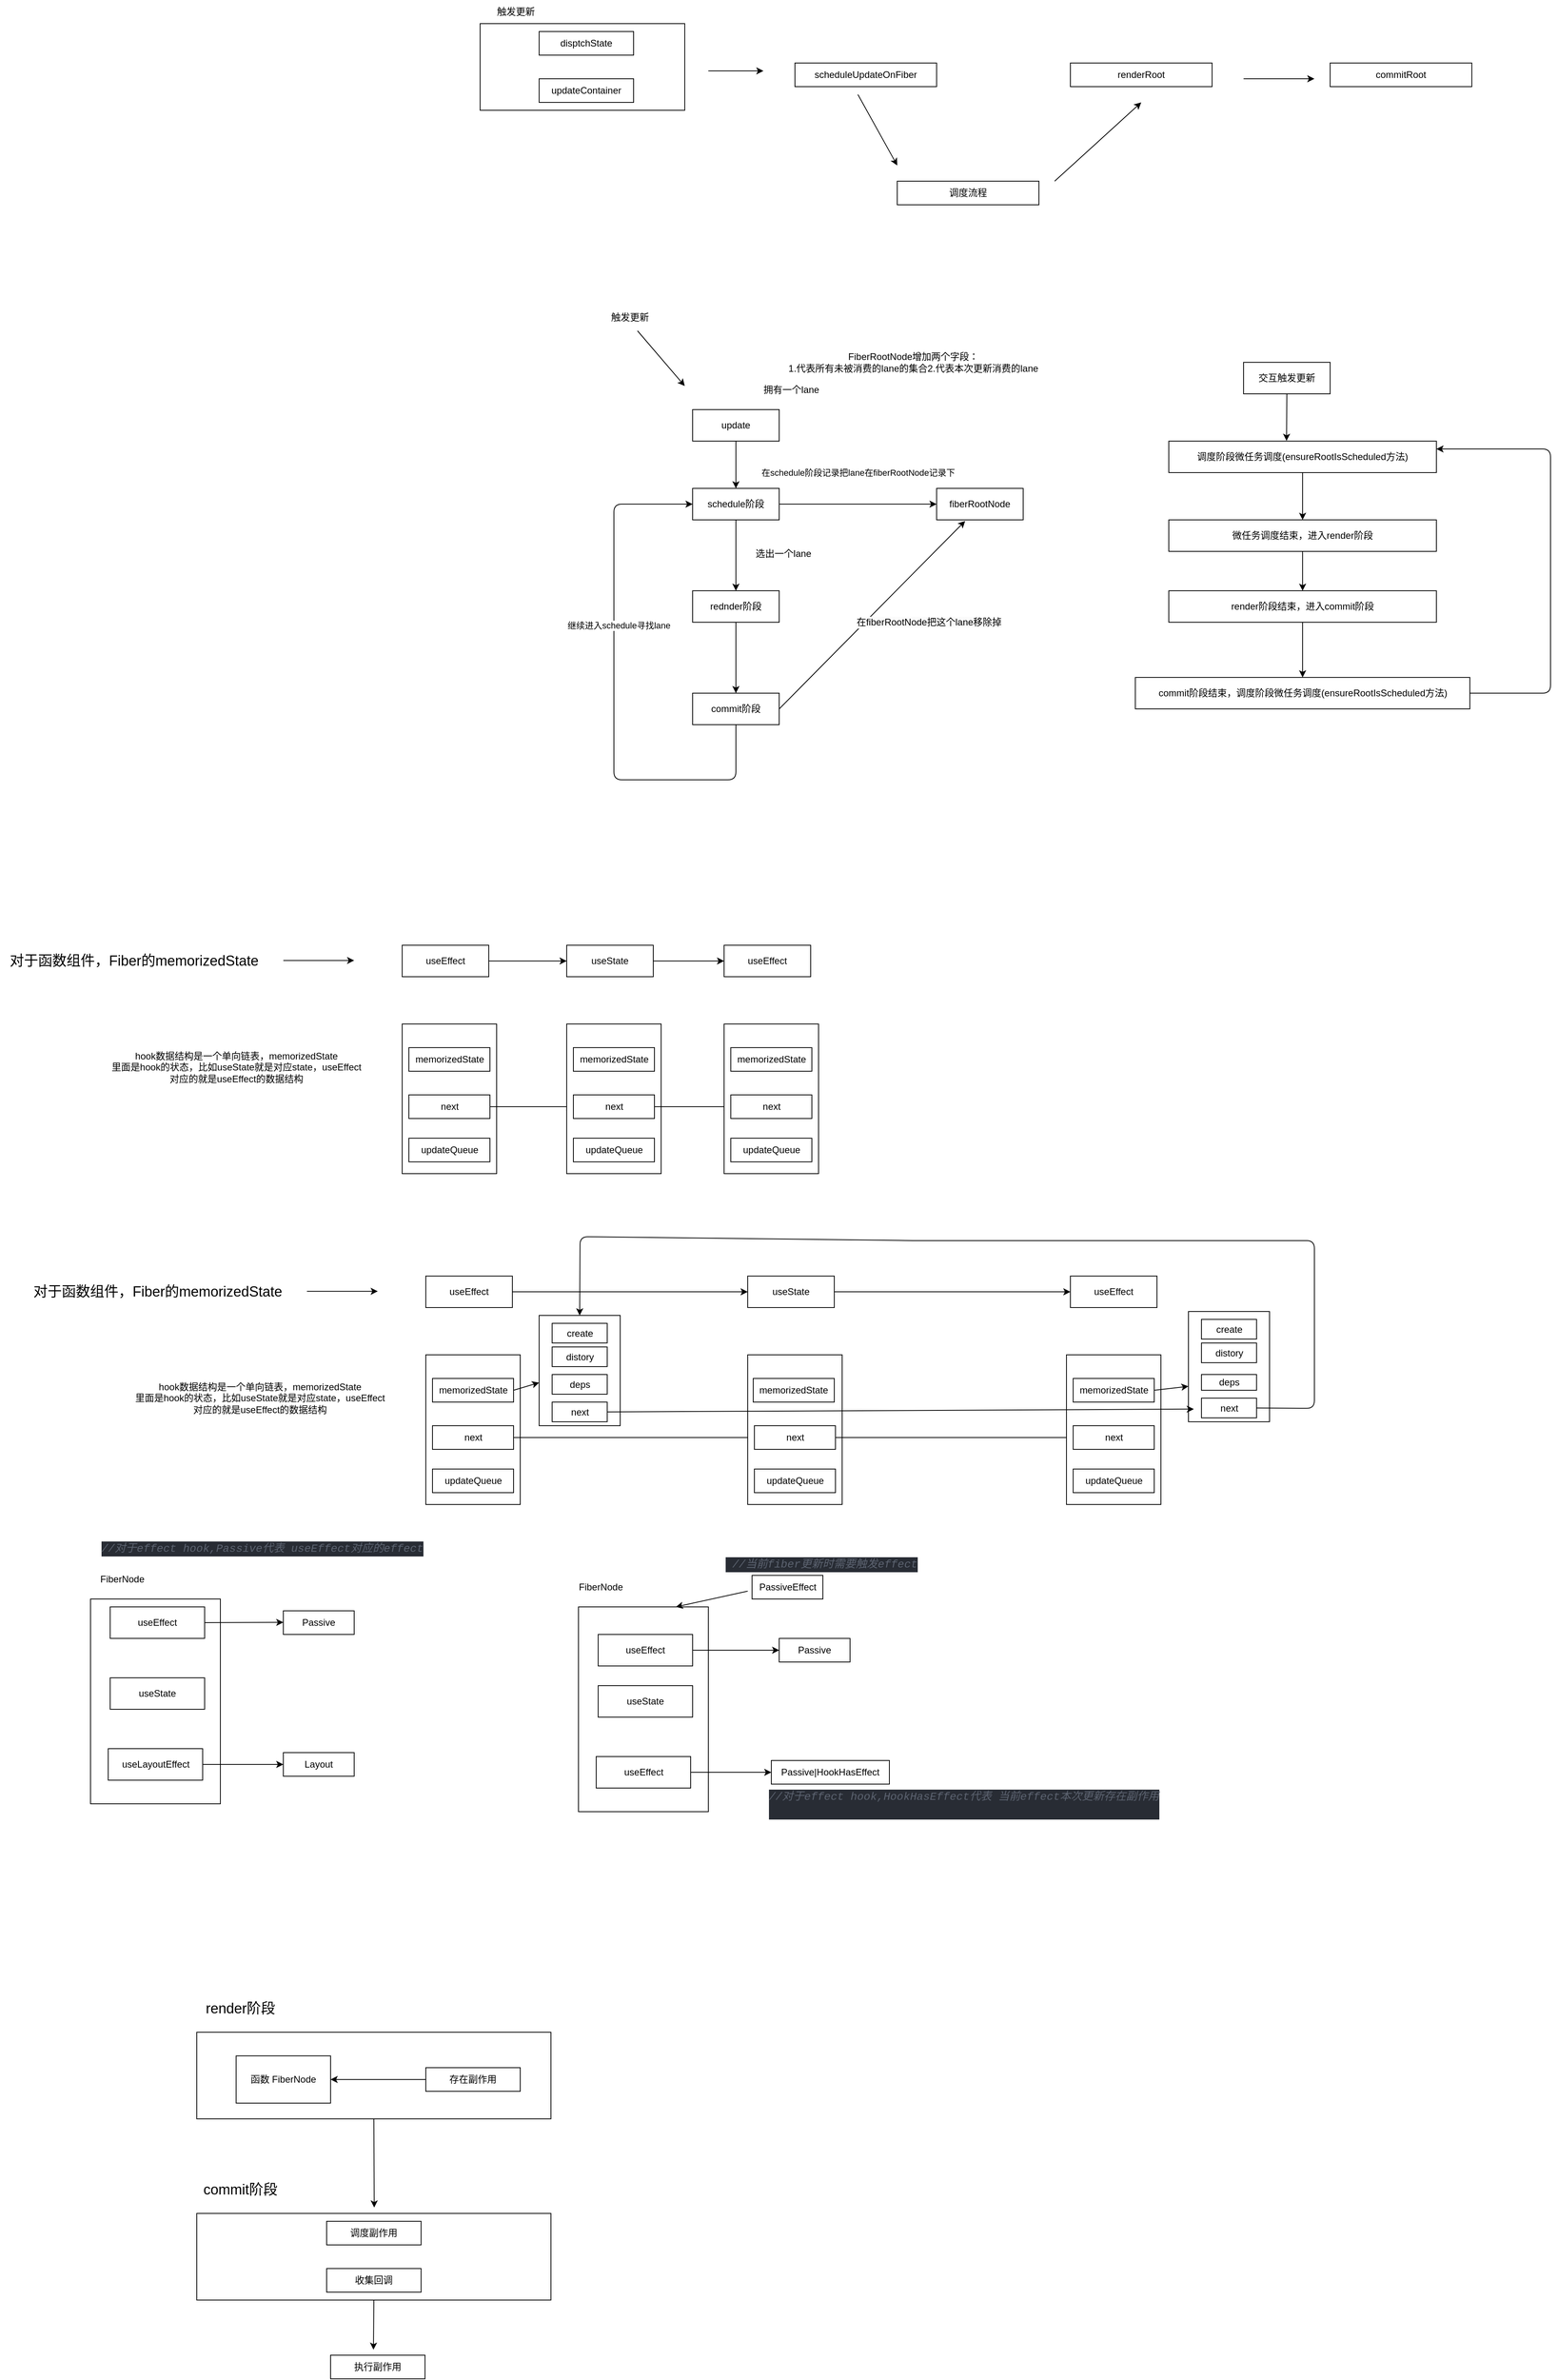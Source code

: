 <mxfile>
    <diagram id="1uE8trlZAon-ic28lA9g" name="Page-1">
        <mxGraphModel dx="774" dy="550" grid="1" gridSize="10" guides="1" tooltips="1" connect="1" arrows="1" fold="1" page="1" pageScale="1" pageWidth="10000" pageHeight="10000" math="0" shadow="0">
            <root>
                <mxCell id="0"/>
                <mxCell id="1" parent="0"/>
                <mxCell id="2" value="" style="rounded=0;whiteSpace=wrap;html=1;strokeColor=#000000;" parent="1" vertex="1">
                    <mxGeometry x="2460" y="220" width="260" height="110" as="geometry"/>
                </mxCell>
                <mxCell id="3" value="disptchState" style="rounded=0;whiteSpace=wrap;html=1;" parent="1" vertex="1">
                    <mxGeometry x="2535" y="230" width="120" height="30" as="geometry"/>
                </mxCell>
                <mxCell id="4" value="updateContainer" style="rounded=0;whiteSpace=wrap;html=1;" parent="1" vertex="1">
                    <mxGeometry x="2535" y="290" width="120" height="30" as="geometry"/>
                </mxCell>
                <mxCell id="9" value="触发更新" style="text;html=1;align=center;verticalAlign=middle;resizable=0;points=[];autosize=1;strokeColor=none;fillColor=none;" parent="1" vertex="1">
                    <mxGeometry x="2470" y="190" width="70" height="30" as="geometry"/>
                </mxCell>
                <mxCell id="10" value="renderRoot" style="rounded=0;whiteSpace=wrap;html=1;" parent="1" vertex="1">
                    <mxGeometry x="3210" y="270" width="180" height="30" as="geometry"/>
                </mxCell>
                <mxCell id="11" value="" style="endArrow=classic;html=1;" parent="1" edge="1">
                    <mxGeometry width="50" height="50" relative="1" as="geometry">
                        <mxPoint x="2750" y="280" as="sourcePoint"/>
                        <mxPoint x="2820" y="280" as="targetPoint"/>
                    </mxGeometry>
                </mxCell>
                <mxCell id="12" value="调度流程" style="rounded=0;whiteSpace=wrap;html=1;" parent="1" vertex="1">
                    <mxGeometry x="2990" y="420" width="180" height="30" as="geometry"/>
                </mxCell>
                <mxCell id="13" value="" style="endArrow=classic;html=1;" parent="1" edge="1">
                    <mxGeometry width="50" height="50" relative="1" as="geometry">
                        <mxPoint x="2940" y="310" as="sourcePoint"/>
                        <mxPoint x="2990" y="400" as="targetPoint"/>
                    </mxGeometry>
                </mxCell>
                <mxCell id="14" value="scheduleUpdateOnFiber" style="rounded=0;whiteSpace=wrap;html=1;" parent="1" vertex="1">
                    <mxGeometry x="2860" y="270" width="180" height="30" as="geometry"/>
                </mxCell>
                <mxCell id="15" value="" style="endArrow=classic;html=1;" parent="1" edge="1">
                    <mxGeometry width="50" height="50" relative="1" as="geometry">
                        <mxPoint x="3190" y="420" as="sourcePoint"/>
                        <mxPoint x="3300" y="320" as="targetPoint"/>
                    </mxGeometry>
                </mxCell>
                <mxCell id="16" value="commitRoot" style="rounded=0;whiteSpace=wrap;html=1;" parent="1" vertex="1">
                    <mxGeometry x="3540" y="270" width="180" height="30" as="geometry"/>
                </mxCell>
                <mxCell id="18" value="" style="endArrow=classic;html=1;" parent="1" edge="1">
                    <mxGeometry width="50" height="50" relative="1" as="geometry">
                        <mxPoint x="3430" y="290" as="sourcePoint"/>
                        <mxPoint x="3520" y="290" as="targetPoint"/>
                    </mxGeometry>
                </mxCell>
                <mxCell id="27" style="edgeStyle=none;html=1;exitX=1;exitY=0.5;exitDx=0;exitDy=0;entryX=0;entryY=0.5;entryDx=0;entryDy=0;" parent="1" source="19" target="26" edge="1">
                    <mxGeometry relative="1" as="geometry"/>
                </mxCell>
                <mxCell id="28" value="&lt;span style=&quot;color: rgb(0, 0, 0);&quot;&gt;在schedule阶段记录把lane在fiberRootNode记录下&lt;/span&gt;" style="edgeLabel;html=1;align=center;verticalAlign=middle;resizable=0;points=[];" parent="27" vertex="1" connectable="0">
                    <mxGeometry x="-0.222" y="5" relative="1" as="geometry">
                        <mxPoint x="22" y="-35" as="offset"/>
                    </mxGeometry>
                </mxCell>
                <mxCell id="30" style="edgeStyle=none;html=1;exitX=0.5;exitY=1;exitDx=0;exitDy=0;entryX=0.5;entryY=0;entryDx=0;entryDy=0;" parent="1" source="19" target="29" edge="1">
                    <mxGeometry relative="1" as="geometry"/>
                </mxCell>
                <mxCell id="19" value="schedule阶段" style="rounded=0;whiteSpace=wrap;html=1;" parent="1" vertex="1">
                    <mxGeometry x="2730" y="810" width="110" height="40" as="geometry"/>
                </mxCell>
                <mxCell id="20" value="" style="endArrow=classic;html=1;" parent="1" edge="1">
                    <mxGeometry width="50" height="50" relative="1" as="geometry">
                        <mxPoint x="2660" y="610" as="sourcePoint"/>
                        <mxPoint x="2720" y="680" as="targetPoint"/>
                    </mxGeometry>
                </mxCell>
                <mxCell id="21" value="触发更新" style="text;html=1;align=center;verticalAlign=middle;resizable=0;points=[];autosize=1;strokeColor=none;fillColor=none;" parent="1" vertex="1">
                    <mxGeometry x="2615" y="578" width="70" height="30" as="geometry"/>
                </mxCell>
                <mxCell id="22" value="拥有一个lane" style="text;html=1;align=center;verticalAlign=middle;resizable=0;points=[];autosize=1;strokeColor=none;fillColor=none;" parent="1" vertex="1">
                    <mxGeometry x="2810" y="670" width="90" height="30" as="geometry"/>
                </mxCell>
                <mxCell id="23" value="FiberRootNode增加两个字段：&lt;div&gt;1.代表所有未被消费的lane的集合&lt;span style=&quot;background-color: transparent;&quot;&gt;2.代表本次更新消费的lane&lt;/span&gt;&lt;/div&gt;" style="text;html=1;align=center;verticalAlign=middle;resizable=0;points=[];autosize=1;strokeColor=none;fillColor=none;" parent="1" vertex="1">
                    <mxGeometry x="2840" y="630" width="340" height="40" as="geometry"/>
                </mxCell>
                <mxCell id="25" style="edgeStyle=none;html=1;exitX=0.5;exitY=1;exitDx=0;exitDy=0;" parent="1" source="24" target="19" edge="1">
                    <mxGeometry relative="1" as="geometry"/>
                </mxCell>
                <mxCell id="24" value="update" style="rounded=0;whiteSpace=wrap;html=1;" parent="1" vertex="1">
                    <mxGeometry x="2730" y="710" width="110" height="40" as="geometry"/>
                </mxCell>
                <mxCell id="26" value="fiberRootNode" style="rounded=0;whiteSpace=wrap;html=1;" parent="1" vertex="1">
                    <mxGeometry x="3040" y="810" width="110" height="40" as="geometry"/>
                </mxCell>
                <mxCell id="34" style="edgeStyle=none;html=1;exitX=0.5;exitY=1;exitDx=0;exitDy=0;entryX=0.5;entryY=0;entryDx=0;entryDy=0;" parent="1" source="29" target="33" edge="1">
                    <mxGeometry relative="1" as="geometry"/>
                </mxCell>
                <mxCell id="29" value="rednder阶段" style="rounded=0;whiteSpace=wrap;html=1;" parent="1" vertex="1">
                    <mxGeometry x="2730" y="940" width="110" height="40" as="geometry"/>
                </mxCell>
                <mxCell id="32" value="选出一个lane" style="text;html=1;align=center;verticalAlign=middle;resizable=0;points=[];autosize=1;strokeColor=none;fillColor=none;" parent="1" vertex="1">
                    <mxGeometry x="2800" y="878" width="90" height="30" as="geometry"/>
                </mxCell>
                <mxCell id="44" style="edgeStyle=none;html=1;exitX=0.5;exitY=1;exitDx=0;exitDy=0;entryX=0;entryY=0.5;entryDx=0;entryDy=0;" parent="1" source="33" target="19" edge="1">
                    <mxGeometry relative="1" as="geometry">
                        <Array as="points">
                            <mxPoint x="2785" y="1180"/>
                            <mxPoint x="2630" y="1180"/>
                            <mxPoint x="2630" y="830"/>
                        </Array>
                    </mxGeometry>
                </mxCell>
                <mxCell id="45" value="继续进入schedule寻找lane" style="edgeLabel;html=1;align=center;verticalAlign=middle;resizable=0;points=[];" parent="44" vertex="1" connectable="0">
                    <mxGeometry x="0.249" y="-6" relative="1" as="geometry">
                        <mxPoint as="offset"/>
                    </mxGeometry>
                </mxCell>
                <mxCell id="33" value="commit阶段" style="rounded=0;whiteSpace=wrap;html=1;" parent="1" vertex="1">
                    <mxGeometry x="2730" y="1070" width="110" height="40" as="geometry"/>
                </mxCell>
                <mxCell id="36" style="edgeStyle=none;html=1;exitX=1;exitY=0.5;exitDx=0;exitDy=0;entryX=0.33;entryY=1.033;entryDx=0;entryDy=0;entryPerimeter=0;" parent="1" source="33" target="26" edge="1">
                    <mxGeometry relative="1" as="geometry"/>
                </mxCell>
                <mxCell id="43" value="&lt;span style=&quot;color: rgb(0, 0, 0); font-size: 12px; text-wrap-mode: wrap; background-color: rgb(251, 251, 251);&quot;&gt;在fiberRootNode把这个lane移除掉&lt;/span&gt;" style="edgeLabel;html=1;align=center;verticalAlign=middle;resizable=0;points=[];" parent="1" vertex="1" connectable="0">
                    <mxGeometry x="3030.002" y="980" as="geometry"/>
                </mxCell>
                <mxCell id="46" value="&lt;font style=&quot;font-size: 18px;&quot;&gt;对于函数组件，Fiber的memorizedState&lt;/font&gt;" style="text;html=1;align=center;verticalAlign=middle;resizable=0;points=[];autosize=1;strokeColor=none;fillColor=none;" parent="1" vertex="1">
                    <mxGeometry x="1850" y="1390" width="340" height="40" as="geometry"/>
                </mxCell>
                <mxCell id="47" value="" style="endArrow=classic;html=1;" parent="1" edge="1">
                    <mxGeometry width="50" height="50" relative="1" as="geometry">
                        <mxPoint x="2210" y="1409.33" as="sourcePoint"/>
                        <mxPoint x="2300" y="1409.33" as="targetPoint"/>
                    </mxGeometry>
                </mxCell>
                <mxCell id="50" style="edgeStyle=none;html=1;exitX=1;exitY=0.5;exitDx=0;exitDy=0;entryX=0;entryY=0.5;entryDx=0;entryDy=0;" parent="1" source="48" target="49" edge="1">
                    <mxGeometry relative="1" as="geometry"/>
                </mxCell>
                <mxCell id="48" value="useEffect" style="rounded=0;whiteSpace=wrap;html=1;" parent="1" vertex="1">
                    <mxGeometry x="2361" y="1390" width="110" height="40" as="geometry"/>
                </mxCell>
                <mxCell id="53" style="edgeStyle=none;html=1;exitX=1;exitY=0.5;exitDx=0;exitDy=0;" parent="1" source="49" target="51" edge="1">
                    <mxGeometry relative="1" as="geometry"/>
                </mxCell>
                <mxCell id="49" value="useState" style="rounded=0;whiteSpace=wrap;html=1;" parent="1" vertex="1">
                    <mxGeometry x="2570" y="1390" width="110" height="40" as="geometry"/>
                </mxCell>
                <mxCell id="51" value="useEffect" style="rounded=0;whiteSpace=wrap;html=1;" parent="1" vertex="1">
                    <mxGeometry x="2770" y="1390" width="110" height="40" as="geometry"/>
                </mxCell>
                <mxCell id="54" value="useEffect" style="rounded=0;whiteSpace=wrap;html=1;" parent="1" vertex="1">
                    <mxGeometry x="2366.5" y="1630" width="109" height="40" as="geometry"/>
                </mxCell>
                <mxCell id="55" value="" style="rounded=0;whiteSpace=wrap;html=1;" parent="1" vertex="1">
                    <mxGeometry x="2361" y="1490" width="120" height="190" as="geometry"/>
                </mxCell>
                <mxCell id="56" value="updateQueue" style="rounded=0;whiteSpace=wrap;html=1;" parent="1" vertex="1">
                    <mxGeometry x="2369.5" y="1635" width="103" height="30" as="geometry"/>
                </mxCell>
                <mxCell id="64" style="edgeStyle=none;html=1;exitX=1;exitY=0.5;exitDx=0;exitDy=0;entryX=0;entryY=0.5;entryDx=0;entryDy=0;" parent="1" source="57" target="62" edge="1">
                    <mxGeometry relative="1" as="geometry"/>
                </mxCell>
                <mxCell id="57" value="next" style="rounded=0;whiteSpace=wrap;html=1;" parent="1" vertex="1">
                    <mxGeometry x="2369.5" y="1580" width="103" height="30" as="geometry"/>
                </mxCell>
                <mxCell id="58" value="memorizedState" style="rounded=0;whiteSpace=wrap;html=1;" parent="1" vertex="1">
                    <mxGeometry x="2369.5" y="1520" width="103" height="30" as="geometry"/>
                </mxCell>
                <mxCell id="59" value="useEffect" style="rounded=0;whiteSpace=wrap;html=1;" parent="1" vertex="1">
                    <mxGeometry x="2575.5" y="1630" width="109" height="40" as="geometry"/>
                </mxCell>
                <mxCell id="60" value="" style="rounded=0;whiteSpace=wrap;html=1;" parent="1" vertex="1">
                    <mxGeometry x="2570" y="1490" width="120" height="190" as="geometry"/>
                </mxCell>
                <mxCell id="61" value="updateQueue" style="rounded=0;whiteSpace=wrap;html=1;" parent="1" vertex="1">
                    <mxGeometry x="2578.5" y="1635" width="103" height="30" as="geometry"/>
                </mxCell>
                <mxCell id="70" style="edgeStyle=none;html=1;exitX=1;exitY=0.5;exitDx=0;exitDy=0;" parent="1" source="62" target="68" edge="1">
                    <mxGeometry relative="1" as="geometry"/>
                </mxCell>
                <mxCell id="62" value="next" style="rounded=0;whiteSpace=wrap;html=1;" parent="1" vertex="1">
                    <mxGeometry x="2578.5" y="1580" width="103" height="30" as="geometry"/>
                </mxCell>
                <mxCell id="63" value="memorizedState" style="rounded=0;whiteSpace=wrap;html=1;" parent="1" vertex="1">
                    <mxGeometry x="2578.5" y="1520" width="103" height="30" as="geometry"/>
                </mxCell>
                <mxCell id="65" value="useEffect" style="rounded=0;whiteSpace=wrap;html=1;" parent="1" vertex="1">
                    <mxGeometry x="2775.5" y="1630" width="109" height="40" as="geometry"/>
                </mxCell>
                <mxCell id="66" value="" style="rounded=0;whiteSpace=wrap;html=1;" parent="1" vertex="1">
                    <mxGeometry x="2770" y="1490" width="120" height="190" as="geometry"/>
                </mxCell>
                <mxCell id="67" value="updateQueue" style="rounded=0;whiteSpace=wrap;html=1;" parent="1" vertex="1">
                    <mxGeometry x="2778.5" y="1635" width="103" height="30" as="geometry"/>
                </mxCell>
                <mxCell id="68" value="next" style="rounded=0;whiteSpace=wrap;html=1;" parent="1" vertex="1">
                    <mxGeometry x="2778.5" y="1580" width="103" height="30" as="geometry"/>
                </mxCell>
                <mxCell id="69" value="memorizedState" style="rounded=0;whiteSpace=wrap;html=1;" parent="1" vertex="1">
                    <mxGeometry x="2778.5" y="1520" width="103" height="30" as="geometry"/>
                </mxCell>
                <mxCell id="71" value="hook数据结构是一个单向链表，&lt;span style=&quot;color: rgb(0, 0, 0); text-wrap-mode: wrap;&quot;&gt;memorizedState&lt;/span&gt;&lt;div&gt;&lt;span style=&quot;color: rgb(0, 0, 0); text-wrap-mode: wrap;&quot;&gt;里面是hook的状态，比如useState就是对应state，useEffect&lt;/span&gt;&lt;/div&gt;&lt;div&gt;&lt;span style=&quot;color: rgb(0, 0, 0); text-wrap-mode: wrap;&quot;&gt;对应的就是useEffect的数据结构&lt;/span&gt;&lt;/div&gt;" style="text;html=1;align=center;verticalAlign=middle;resizable=0;points=[];autosize=1;strokeColor=none;fillColor=none;" parent="1" vertex="1">
                    <mxGeometry x="1980" y="1515" width="340" height="60" as="geometry"/>
                </mxCell>
                <mxCell id="72" value="&lt;font style=&quot;font-size: 18px;&quot;&gt;对于函数组件，Fiber的memorizedState&lt;/font&gt;" style="text;html=1;align=center;verticalAlign=middle;resizable=0;points=[];autosize=1;strokeColor=none;fillColor=none;" parent="1" vertex="1">
                    <mxGeometry x="1880" y="1810" width="340" height="40" as="geometry"/>
                </mxCell>
                <mxCell id="73" value="" style="endArrow=classic;html=1;" parent="1" edge="1">
                    <mxGeometry width="50" height="50" relative="1" as="geometry">
                        <mxPoint x="2240" y="1829.33" as="sourcePoint"/>
                        <mxPoint x="2330" y="1829.33" as="targetPoint"/>
                    </mxGeometry>
                </mxCell>
                <mxCell id="74" style="edgeStyle=none;html=1;exitX=1;exitY=0.5;exitDx=0;exitDy=0;entryX=0;entryY=0.5;entryDx=0;entryDy=0;" parent="1" source="75" target="77" edge="1">
                    <mxGeometry relative="1" as="geometry"/>
                </mxCell>
                <mxCell id="75" value="useEffect" style="rounded=0;whiteSpace=wrap;html=1;" parent="1" vertex="1">
                    <mxGeometry x="2391" y="1810" width="110" height="40" as="geometry"/>
                </mxCell>
                <mxCell id="76" style="edgeStyle=none;html=1;exitX=1;exitY=0.5;exitDx=0;exitDy=0;" parent="1" source="77" target="78" edge="1">
                    <mxGeometry relative="1" as="geometry">
                        <Array as="points">
                            <mxPoint x="3060" y="1830"/>
                        </Array>
                    </mxGeometry>
                </mxCell>
                <mxCell id="77" value="useState" style="rounded=0;whiteSpace=wrap;html=1;" parent="1" vertex="1">
                    <mxGeometry x="2800" y="1810" width="110" height="40" as="geometry"/>
                </mxCell>
                <mxCell id="78" value="useEffect" style="rounded=0;whiteSpace=wrap;html=1;" parent="1" vertex="1">
                    <mxGeometry x="3210" y="1810" width="110" height="40" as="geometry"/>
                </mxCell>
                <mxCell id="79" value="useEffect" style="rounded=0;whiteSpace=wrap;html=1;" parent="1" vertex="1">
                    <mxGeometry x="2396.5" y="2050" width="109" height="40" as="geometry"/>
                </mxCell>
                <mxCell id="80" value="" style="rounded=0;whiteSpace=wrap;html=1;" parent="1" vertex="1">
                    <mxGeometry x="2391" y="1910" width="120" height="190" as="geometry"/>
                </mxCell>
                <mxCell id="81" value="updateQueue" style="rounded=0;whiteSpace=wrap;html=1;" parent="1" vertex="1">
                    <mxGeometry x="2399.5" y="2055" width="103" height="30" as="geometry"/>
                </mxCell>
                <mxCell id="82" style="edgeStyle=none;html=1;exitX=1;exitY=0.5;exitDx=0;exitDy=0;entryX=0;entryY=0.5;entryDx=0;entryDy=0;" parent="1" source="83" target="89" edge="1">
                    <mxGeometry relative="1" as="geometry"/>
                </mxCell>
                <mxCell id="83" value="next" style="rounded=0;whiteSpace=wrap;html=1;" parent="1" vertex="1">
                    <mxGeometry x="2399.5" y="2000" width="103" height="30" as="geometry"/>
                </mxCell>
                <mxCell id="102" style="edgeStyle=none;html=1;exitX=1;exitY=0.5;exitDx=0;exitDy=0;" parent="1" source="84" target="97" edge="1">
                    <mxGeometry relative="1" as="geometry"/>
                </mxCell>
                <mxCell id="84" value="memorizedState" style="rounded=0;whiteSpace=wrap;html=1;" parent="1" vertex="1">
                    <mxGeometry x="2399.5" y="1940" width="103" height="30" as="geometry"/>
                </mxCell>
                <mxCell id="85" value="useEffect" style="rounded=0;whiteSpace=wrap;html=1;" parent="1" vertex="1">
                    <mxGeometry x="2805.5" y="2050" width="109" height="40" as="geometry"/>
                </mxCell>
                <mxCell id="86" value="" style="rounded=0;whiteSpace=wrap;html=1;" parent="1" vertex="1">
                    <mxGeometry x="2800" y="1910" width="120" height="190" as="geometry"/>
                </mxCell>
                <mxCell id="87" value="updateQueue" style="rounded=0;whiteSpace=wrap;html=1;" parent="1" vertex="1">
                    <mxGeometry x="2808.5" y="2055" width="103" height="30" as="geometry"/>
                </mxCell>
                <mxCell id="88" style="edgeStyle=none;html=1;exitX=1;exitY=0.5;exitDx=0;exitDy=0;" parent="1" source="89" target="94" edge="1">
                    <mxGeometry relative="1" as="geometry"/>
                </mxCell>
                <mxCell id="89" value="next" style="rounded=0;whiteSpace=wrap;html=1;" parent="1" vertex="1">
                    <mxGeometry x="2808.5" y="2000" width="103" height="30" as="geometry"/>
                </mxCell>
                <mxCell id="90" value="memorizedState" style="rounded=0;whiteSpace=wrap;html=1;" parent="1" vertex="1">
                    <mxGeometry x="2807" y="1940" width="103" height="30" as="geometry"/>
                </mxCell>
                <mxCell id="91" value="useEffect" style="rounded=0;whiteSpace=wrap;html=1;" parent="1" vertex="1">
                    <mxGeometry x="3210.5" y="2050" width="109" height="40" as="geometry"/>
                </mxCell>
                <mxCell id="92" value="" style="rounded=0;whiteSpace=wrap;html=1;" parent="1" vertex="1">
                    <mxGeometry x="3205" y="1910" width="120" height="190" as="geometry"/>
                </mxCell>
                <mxCell id="93" value="updateQueue" style="rounded=0;whiteSpace=wrap;html=1;" parent="1" vertex="1">
                    <mxGeometry x="3213.5" y="2055" width="103" height="30" as="geometry"/>
                </mxCell>
                <mxCell id="94" value="next" style="rounded=0;whiteSpace=wrap;html=1;" parent="1" vertex="1">
                    <mxGeometry x="3213.5" y="2000" width="103" height="30" as="geometry"/>
                </mxCell>
                <mxCell id="95" value="memorizedState" style="rounded=0;whiteSpace=wrap;html=1;" parent="1" vertex="1">
                    <mxGeometry x="3213.5" y="1940" width="103" height="30" as="geometry"/>
                </mxCell>
                <mxCell id="96" value="hook数据结构是一个单向链表，&lt;span style=&quot;color: rgb(0, 0, 0); text-wrap-mode: wrap;&quot;&gt;memorizedState&lt;/span&gt;&lt;div&gt;&lt;span style=&quot;color: rgb(0, 0, 0); text-wrap-mode: wrap;&quot;&gt;里面是hook的状态，比如useState就是对应state，useEffect&lt;/span&gt;&lt;/div&gt;&lt;div&gt;&lt;span style=&quot;color: rgb(0, 0, 0); text-wrap-mode: wrap;&quot;&gt;对应的就是useEffect的数据结构&lt;/span&gt;&lt;/div&gt;" style="text;html=1;align=center;verticalAlign=middle;resizable=0;points=[];autosize=1;strokeColor=none;fillColor=none;" parent="1" vertex="1">
                    <mxGeometry x="2010" y="1935" width="340" height="60" as="geometry"/>
                </mxCell>
                <mxCell id="97" value="" style="rounded=0;whiteSpace=wrap;html=1;" parent="1" vertex="1">
                    <mxGeometry x="2535" y="1860" width="103" height="140" as="geometry"/>
                </mxCell>
                <mxCell id="98" value="create" style="rounded=0;whiteSpace=wrap;html=1;" parent="1" vertex="1">
                    <mxGeometry x="2551.5" y="1870" width="70" height="25" as="geometry"/>
                </mxCell>
                <mxCell id="99" value="distory" style="rounded=0;whiteSpace=wrap;html=1;" parent="1" vertex="1">
                    <mxGeometry x="2551.5" y="1900" width="70" height="25" as="geometry"/>
                </mxCell>
                <mxCell id="100" value="deps" style="rounded=0;whiteSpace=wrap;html=1;" parent="1" vertex="1">
                    <mxGeometry x="2551.5" y="1935" width="70" height="25" as="geometry"/>
                </mxCell>
                <mxCell id="101" value="next" style="rounded=0;whiteSpace=wrap;html=1;" parent="1" vertex="1">
                    <mxGeometry x="2551.5" y="1970" width="70" height="25" as="geometry"/>
                </mxCell>
                <mxCell id="103" value="" style="rounded=0;whiteSpace=wrap;html=1;" parent="1" vertex="1">
                    <mxGeometry x="3360" y="1855" width="103" height="140" as="geometry"/>
                </mxCell>
                <mxCell id="104" value="create" style="rounded=0;whiteSpace=wrap;html=1;" parent="1" vertex="1">
                    <mxGeometry x="3376.5" y="1865" width="70" height="25" as="geometry"/>
                </mxCell>
                <mxCell id="105" value="distory" style="rounded=0;whiteSpace=wrap;html=1;" parent="1" vertex="1">
                    <mxGeometry x="3376.5" y="1895" width="70" height="25" as="geometry"/>
                </mxCell>
                <mxCell id="106" value="deps" style="rounded=0;whiteSpace=wrap;html=1;" parent="1" vertex="1">
                    <mxGeometry x="3376.5" y="1935" width="70" height="20" as="geometry"/>
                </mxCell>
                <mxCell id="110" style="edgeStyle=none;html=1;exitX=1;exitY=0.5;exitDx=0;exitDy=0;entryX=0.5;entryY=0;entryDx=0;entryDy=0;" parent="1" source="107" target="97" edge="1">
                    <mxGeometry relative="1" as="geometry">
                        <mxPoint x="3460" y="1961.25" as="sourcePoint"/>
                        <mxPoint x="3010" y="1855" as="targetPoint"/>
                        <Array as="points">
                            <mxPoint x="3520" y="1978"/>
                            <mxPoint x="3520" y="1765"/>
                            <mxPoint x="3010" y="1765"/>
                            <mxPoint x="2587" y="1760"/>
                        </Array>
                    </mxGeometry>
                </mxCell>
                <mxCell id="107" value="next" style="rounded=0;whiteSpace=wrap;html=1;" parent="1" vertex="1">
                    <mxGeometry x="3376.5" y="1965" width="70" height="25" as="geometry"/>
                </mxCell>
                <mxCell id="109" style="edgeStyle=none;html=1;exitX=1;exitY=0.5;exitDx=0;exitDy=0;entryX=0.066;entryY=0.885;entryDx=0;entryDy=0;entryPerimeter=0;" parent="1" source="101" target="103" edge="1">
                    <mxGeometry relative="1" as="geometry"/>
                </mxCell>
                <mxCell id="111" style="edgeStyle=none;html=1;exitX=1;exitY=0.5;exitDx=0;exitDy=0;" parent="1" source="95" edge="1">
                    <mxGeometry relative="1" as="geometry">
                        <mxPoint x="3360" y="1950" as="targetPoint"/>
                    </mxGeometry>
                </mxCell>
                <mxCell id="112" value="" style="whiteSpace=wrap;html=1;" parent="1" vertex="1">
                    <mxGeometry x="1965" y="2220" width="165" height="260" as="geometry"/>
                </mxCell>
                <mxCell id="113" value="FiberNode" style="text;html=1;align=center;verticalAlign=middle;resizable=0;points=[];autosize=1;strokeColor=none;fillColor=none;" parent="1" vertex="1">
                    <mxGeometry x="1965" y="2180" width="80" height="30" as="geometry"/>
                </mxCell>
                <mxCell id="118" style="edgeStyle=none;html=1;exitX=1;exitY=0.5;exitDx=0;exitDy=0;" parent="1" source="114" edge="1">
                    <mxGeometry relative="1" as="geometry">
                        <mxPoint x="2210" y="2249.652" as="targetPoint"/>
                    </mxGeometry>
                </mxCell>
                <mxCell id="114" value="useEffect" style="rounded=0;whiteSpace=wrap;html=1;" parent="1" vertex="1">
                    <mxGeometry x="1990" y="2230" width="120" height="40" as="geometry"/>
                </mxCell>
                <mxCell id="115" value="useState" style="rounded=0;whiteSpace=wrap;html=1;" parent="1" vertex="1">
                    <mxGeometry x="1990" y="2320" width="120" height="40" as="geometry"/>
                </mxCell>
                <mxCell id="121" style="edgeStyle=none;html=1;exitX=1;exitY=0.5;exitDx=0;exitDy=0;entryX=0;entryY=0.5;entryDx=0;entryDy=0;" parent="1" source="116" target="120" edge="1">
                    <mxGeometry relative="1" as="geometry"/>
                </mxCell>
                <mxCell id="116" value="useLayoutEffect" style="rounded=0;whiteSpace=wrap;html=1;" parent="1" vertex="1">
                    <mxGeometry x="1987.5" y="2410" width="120" height="40" as="geometry"/>
                </mxCell>
                <mxCell id="117" value="&lt;div style=&quot;color: #abb2bf;background-color: #282c34;font-family: Consolas, &#39;Courier New&#39;, monospace;font-weight: normal;font-size: 14px;line-height: 19px;white-space: pre;&quot;&gt;&lt;div&gt;&lt;span style=&quot;color: #5c6370;font-style: italic;&quot;&gt;//对于effect hook,Passive代表 useEffect对应的effect&lt;/span&gt;&lt;/div&gt;&lt;div&gt;&lt;span style=&quot;color: #c678dd;&quot;&gt;&lt;/span&gt;&lt;/div&gt;&lt;/div&gt;" style="text;whiteSpace=wrap;html=1;" parent="1" vertex="1">
                    <mxGeometry x="1976.5" y="2140" width="420" height="40" as="geometry"/>
                </mxCell>
                <mxCell id="119" value="Passive" style="whiteSpace=wrap;html=1;" parent="1" vertex="1">
                    <mxGeometry x="2210" y="2235" width="90" height="30" as="geometry"/>
                </mxCell>
                <mxCell id="120" value="Layout" style="whiteSpace=wrap;html=1;" parent="1" vertex="1">
                    <mxGeometry x="2210" y="2415" width="90" height="30" as="geometry"/>
                </mxCell>
                <mxCell id="122" value="" style="whiteSpace=wrap;html=1;" parent="1" vertex="1">
                    <mxGeometry x="2585" y="2230" width="165" height="260" as="geometry"/>
                </mxCell>
                <mxCell id="124" value="useEffect" style="rounded=0;whiteSpace=wrap;html=1;" parent="1" vertex="1">
                    <mxGeometry x="2610" y="2265" width="120" height="40" as="geometry"/>
                </mxCell>
                <mxCell id="125" value="useState" style="rounded=0;whiteSpace=wrap;html=1;" parent="1" vertex="1">
                    <mxGeometry x="2610" y="2330" width="120" height="40" as="geometry"/>
                </mxCell>
                <mxCell id="126" style="edgeStyle=none;html=1;exitX=1;exitY=0.5;exitDx=0;exitDy=0;entryX=0;entryY=0.5;entryDx=0;entryDy=0;" parent="1" source="127" target="129" edge="1">
                    <mxGeometry relative="1" as="geometry"/>
                </mxCell>
                <mxCell id="127" value="useEffect" style="rounded=0;whiteSpace=wrap;html=1;" parent="1" vertex="1">
                    <mxGeometry x="2607.5" y="2420" width="120" height="40" as="geometry"/>
                </mxCell>
                <mxCell id="129" value="&lt;span style=&quot;color: rgb(0, 0, 0);&quot;&gt;Passive|HookHasEffect&lt;/span&gt;" style="whiteSpace=wrap;html=1;" parent="1" vertex="1">
                    <mxGeometry x="2830" y="2425" width="150" height="30" as="geometry"/>
                </mxCell>
                <mxCell id="130" value="FiberNode" style="text;html=1;align=center;verticalAlign=middle;resizable=0;points=[];autosize=1;strokeColor=none;fillColor=none;" parent="1" vertex="1">
                    <mxGeometry x="2573" y="2190" width="80" height="30" as="geometry"/>
                </mxCell>
                <mxCell id="131" value="" style="edgeStyle=none;html=1;exitX=1;exitY=0.5;exitDx=0;exitDy=0;" parent="1" source="124" target="128" edge="1">
                    <mxGeometry relative="1" as="geometry">
                        <mxPoint x="2830" y="2259.652" as="targetPoint"/>
                        <mxPoint x="2730" y="2285" as="sourcePoint"/>
                    </mxGeometry>
                </mxCell>
                <mxCell id="128" value="Passive" style="whiteSpace=wrap;html=1;" parent="1" vertex="1">
                    <mxGeometry x="2840" y="2270" width="90" height="30" as="geometry"/>
                </mxCell>
                <mxCell id="132" value="" style="endArrow=classic;html=1;entryX=0.75;entryY=0;entryDx=0;entryDy=0;" parent="1" target="122" edge="1">
                    <mxGeometry width="50" height="50" relative="1" as="geometry">
                        <mxPoint x="2800" y="2210" as="sourcePoint"/>
                        <mxPoint x="2850" y="2160" as="targetPoint"/>
                    </mxGeometry>
                </mxCell>
                <mxCell id="133" value="PassiveEffect" style="whiteSpace=wrap;html=1;" parent="1" vertex="1">
                    <mxGeometry x="2805.5" y="2190" width="90" height="30" as="geometry"/>
                </mxCell>
                <mxCell id="135" value="&lt;div style=&quot;color: #abb2bf;background-color: #282c34;font-family: Consolas, &#39;Courier New&#39;, monospace;font-weight: normal;font-size: 14px;line-height: 19px;white-space: pre;&quot;&gt;&lt;div&gt;&lt;span style=&quot;color: #5c6370;font-style: italic;&quot;&gt;//对于effect hook,HookHasEffect代表 当前effect本次更新存在副作用&lt;/span&gt;&lt;/div&gt;&lt;br&gt;&lt;/div&gt;" style="text;whiteSpace=wrap;html=1;" parent="1" vertex="1">
                    <mxGeometry x="2825" y="2455" width="510" height="60" as="geometry"/>
                </mxCell>
                <mxCell id="136" value="&lt;div style=&quot;color: #abb2bf;background-color: #282c34;font-family: Consolas, &#39;Courier New&#39;, monospace;font-weight: normal;font-size: 14px;line-height: 19px;white-space: pre;&quot;&gt;&lt;div&gt;&lt;span style=&quot;color: #abb2bf;&quot;&gt;&amp;nbsp;&lt;/span&gt;&lt;span style=&quot;color: #5c6370;font-style: italic;&quot;&gt;//当前fiber更新时需要触发effect&lt;/span&gt;&lt;/div&gt;&lt;/div&gt;" style="text;whiteSpace=wrap;html=1;" parent="1" vertex="1">
                    <mxGeometry x="2770" y="2160" width="270" height="40" as="geometry"/>
                </mxCell>
                <mxCell id="137" value="" style="whiteSpace=wrap;html=1;" parent="1" vertex="1">
                    <mxGeometry x="2100" y="2770" width="450" height="110" as="geometry"/>
                </mxCell>
                <mxCell id="138" value="&lt;font style=&quot;font-size: 18px;&quot;&gt;render阶段&lt;/font&gt;" style="text;html=1;align=center;verticalAlign=middle;resizable=0;points=[];autosize=1;strokeColor=none;fillColor=none;" parent="1" vertex="1">
                    <mxGeometry x="2100" y="2720" width="110" height="40" as="geometry"/>
                </mxCell>
                <mxCell id="139" value="函数 FiberNode" style="rounded=0;whiteSpace=wrap;html=1;" parent="1" vertex="1">
                    <mxGeometry x="2150" y="2800" width="120" height="60" as="geometry"/>
                </mxCell>
                <mxCell id="141" style="edgeStyle=none;html=1;exitX=0;exitY=0.5;exitDx=0;exitDy=0;" parent="1" source="140" target="139" edge="1">
                    <mxGeometry relative="1" as="geometry"/>
                </mxCell>
                <mxCell id="140" value="存在副作用" style="rounded=0;whiteSpace=wrap;html=1;" parent="1" vertex="1">
                    <mxGeometry x="2391" y="2815" width="120" height="30" as="geometry"/>
                </mxCell>
                <mxCell id="142" value="" style="whiteSpace=wrap;html=1;" parent="1" vertex="1">
                    <mxGeometry x="2100" y="3000" width="450" height="110" as="geometry"/>
                </mxCell>
                <mxCell id="143" style="edgeStyle=none;html=1;exitX=0.5;exitY=1;exitDx=0;exitDy=0;entryX=0.501;entryY=-0.068;entryDx=0;entryDy=0;entryPerimeter=0;" parent="1" source="137" target="142" edge="1">
                    <mxGeometry relative="1" as="geometry"/>
                </mxCell>
                <mxCell id="144" value="&lt;font style=&quot;font-size: 18px;&quot;&gt;commit阶段&lt;/font&gt;" style="text;html=1;align=center;verticalAlign=middle;resizable=0;points=[];autosize=1;strokeColor=none;fillColor=none;" parent="1" vertex="1">
                    <mxGeometry x="2095" y="2950" width="120" height="40" as="geometry"/>
                </mxCell>
                <mxCell id="145" value="调度副作用" style="rounded=0;whiteSpace=wrap;html=1;" parent="1" vertex="1">
                    <mxGeometry x="2265" y="3010" width="120" height="30" as="geometry"/>
                </mxCell>
                <mxCell id="146" value="收集回调" style="rounded=0;whiteSpace=wrap;html=1;" parent="1" vertex="1">
                    <mxGeometry x="2265" y="3070" width="120" height="30" as="geometry"/>
                </mxCell>
                <mxCell id="147" value="执行副作用" style="rounded=0;whiteSpace=wrap;html=1;" parent="1" vertex="1">
                    <mxGeometry x="2270" y="3180" width="120" height="30" as="geometry"/>
                </mxCell>
                <mxCell id="149" style="edgeStyle=none;html=1;exitX=0.5;exitY=1;exitDx=0;exitDy=0;entryX=0.454;entryY=-0.232;entryDx=0;entryDy=0;entryPerimeter=0;" parent="1" source="142" target="147" edge="1">
                    <mxGeometry relative="1" as="geometry"/>
                </mxCell>
                <mxCell id="152" value="交互触发更新" style="rounded=0;whiteSpace=wrap;html=1;" vertex="1" parent="1">
                    <mxGeometry x="3430" y="650" width="110" height="40" as="geometry"/>
                </mxCell>
                <mxCell id="159" style="edgeStyle=none;html=1;exitX=0.5;exitY=1;exitDx=0;exitDy=0;entryX=0.5;entryY=0;entryDx=0;entryDy=0;" edge="1" parent="1" source="154" target="155">
                    <mxGeometry relative="1" as="geometry"/>
                </mxCell>
                <mxCell id="154" value="调度阶段微任务&lt;span style=&quot;font-family: monospace; font-size: 0px; text-align: start; text-wrap-mode: nowrap;&quot;&gt;%3CmxGraphModel%3E%3Croot%3E%3CmxCell%20id%3D%220%22%2F%3E%3CmxCell%20id%3D%221%22%20parent%3D%220%22%2F%3E%3CmxCell%20id%3D%222%22%20value%3D%22%E4%BA%A4%E4%BA%92%E8%A7%A6%E5%8F%91%E6%9B%B4%E6%96%B0%22%20style%3D%22rounded%3D0%3BwhiteSpace%3Dwrap%3Bhtml%3D1%3B%22%20vertex%3D%221%22%20parent%3D%221%22%3E%3CmxGeometry%20x%3D%223430%22%20y%3D%22650%22%20width%3D%22110%22%20height%3D%2240%22%20as%3D%22geometry%22%2F%3E%3C%2FmxCell%3E%3C%2Froot%3E%3C%2FmxGraphModel%3E&lt;/span&gt;&lt;span style=&quot;font-family: monospace; font-size: 0px; text-align: start; text-wrap-mode: nowrap;&quot;&gt;%3CmxGraphModel%3E%3Croot%3E%3CmxCell%20id%3D%220%22%2F%3E%3CmxCell%20id%3D%221%22%20parent%3D%220%22%2F%3E%3CmxCell%20id%3D%222%22%20value%3D%22%E4%BA%A4%E4%BA%92%E8%A7%A6%E5%8F%91%E6%9B%B4%E6%96%B0%22%20style%3D%22rounded%3D0%3BwhiteSpace%3Dwrap%3Bhtml%3D1%3B%22%20vertex%3D%221%22%20parent%3D%221%22%3E%3CmxGeometry%20x%3D%223430%22%20y%3D%22650%22%20width%3D%22110%22%20height%3D%2240%22%20as%3D%22geometry%22%2F%3E%3C%2FmxCell%3E%3C%2Froot%3E%3C%2FmxGraphModel%3E&lt;/span&gt;调度(e&lt;span style=&quot;font-family: monospace; font-size: 0px; text-align: start; text-wrap-mode: nowrap;&quot;&gt;%3CmxGraphModel%3E%3Croot%3E%3CmxCell%20id%3D%220%22%2F%3E%3CmxCell%20id%3D%221%22%20parent%3D%220%22%2F%3E%3CmxCell%20id%3D%222%22%20value%3D%22%E4%BA%A4%E4%BA%92%E8%A7%A6%E5%8F%91%E6%9B%B4%E6%96%B0%22%20style%3D%22rounded%3D0%3BwhiteSpace%3Dwrap%3Bhtml%3D1%3B%22%20vertex%3D%221%22%20parent%3D%221%22%3E%3CmxGeometry%20x%3D%223430%22%20y%3D%22650%22%20width%3D%22110%22%20height%3D%2240%22%20as%3D%22geometry%22%2F%3E%3C%2FmxCell%3E%3C%2Froot%3E%3C%2FmxGraphModel%3E&lt;/span&gt;nsureRootIsScheduled方法)" style="rounded=0;whiteSpace=wrap;html=1;" vertex="1" parent="1">
                    <mxGeometry x="3335" y="750" width="340" height="40" as="geometry"/>
                </mxCell>
                <mxCell id="160" style="edgeStyle=none;html=1;exitX=0.5;exitY=1;exitDx=0;exitDy=0;entryX=0.5;entryY=0;entryDx=0;entryDy=0;" edge="1" parent="1" source="155" target="156">
                    <mxGeometry relative="1" as="geometry"/>
                </mxCell>
                <mxCell id="155" value="微任务调度结束，进入render阶段" style="rounded=0;whiteSpace=wrap;html=1;" vertex="1" parent="1">
                    <mxGeometry x="3335" y="850" width="340" height="40" as="geometry"/>
                </mxCell>
                <mxCell id="161" style="edgeStyle=none;html=1;exitX=0.5;exitY=1;exitDx=0;exitDy=0;entryX=0.5;entryY=0;entryDx=0;entryDy=0;" edge="1" parent="1" source="156" target="157">
                    <mxGeometry relative="1" as="geometry"/>
                </mxCell>
                <mxCell id="156" value="render阶段结束，进入commit阶段" style="rounded=0;whiteSpace=wrap;html=1;" vertex="1" parent="1">
                    <mxGeometry x="3335" y="940" width="340" height="40" as="geometry"/>
                </mxCell>
                <mxCell id="162" style="edgeStyle=none;html=1;exitX=1;exitY=0.5;exitDx=0;exitDy=0;entryX=1;entryY=0.25;entryDx=0;entryDy=0;" edge="1" parent="1" source="157" target="154">
                    <mxGeometry relative="1" as="geometry">
                        <Array as="points">
                            <mxPoint x="3820" y="1070"/>
                            <mxPoint x="3820" y="760"/>
                        </Array>
                    </mxGeometry>
                </mxCell>
                <mxCell id="157" value="commit阶段结束，调度阶段微任务调度&lt;span style=&quot;color: rgb(0, 0, 0);&quot;&gt;(e&lt;/span&gt;&lt;span style=&quot;text-wrap-mode: nowrap; font-family: monospace; font-size: 0px; text-align: start;&quot;&gt;%3CmxGraphModel%3E%3Croot%3E%3CmxCell%20id%3D%220%22%2F%3E%3CmxCell%20id%3D%221%22%20parent%3D%220%22%2F%3E%3CmxCell%20id%3D%222%22%20value%3D%22%E4%BA%A4%E4%BA%92%E8%A7%A6%E5%8F%91%E6%9B%B4%E6%96%B0%22%20style%3D%22rounded%3D0%3BwhiteSpace%3Dwrap%3Bhtml%3D1%3B%22%20vertex%3D%221%22%20parent%3D%221%22%3E%3CmxGeometry%20x%3D%223430%22%20y%3D%22650%22%20width%3D%22110%22%20height%3D%2240%22%20as%3D%22geometry%22%2F%3E%3C%2FmxCell%3E%3C%2Froot%3E%3C%2FmxGraphModel%3E&lt;/span&gt;&lt;span style=&quot;color: rgb(0, 0, 0);&quot;&gt;nsureRootIsScheduled方法)&lt;/span&gt;" style="rounded=0;whiteSpace=wrap;html=1;" vertex="1" parent="1">
                    <mxGeometry x="3292.5" y="1050" width="425" height="40" as="geometry"/>
                </mxCell>
                <mxCell id="158" style="edgeStyle=none;html=1;exitX=0.5;exitY=1;exitDx=0;exitDy=0;entryX=0.44;entryY=-0.008;entryDx=0;entryDy=0;entryPerimeter=0;" edge="1" parent="1" source="152" target="154">
                    <mxGeometry relative="1" as="geometry"/>
                </mxCell>
            </root>
        </mxGraphModel>
    </diagram>
</mxfile>